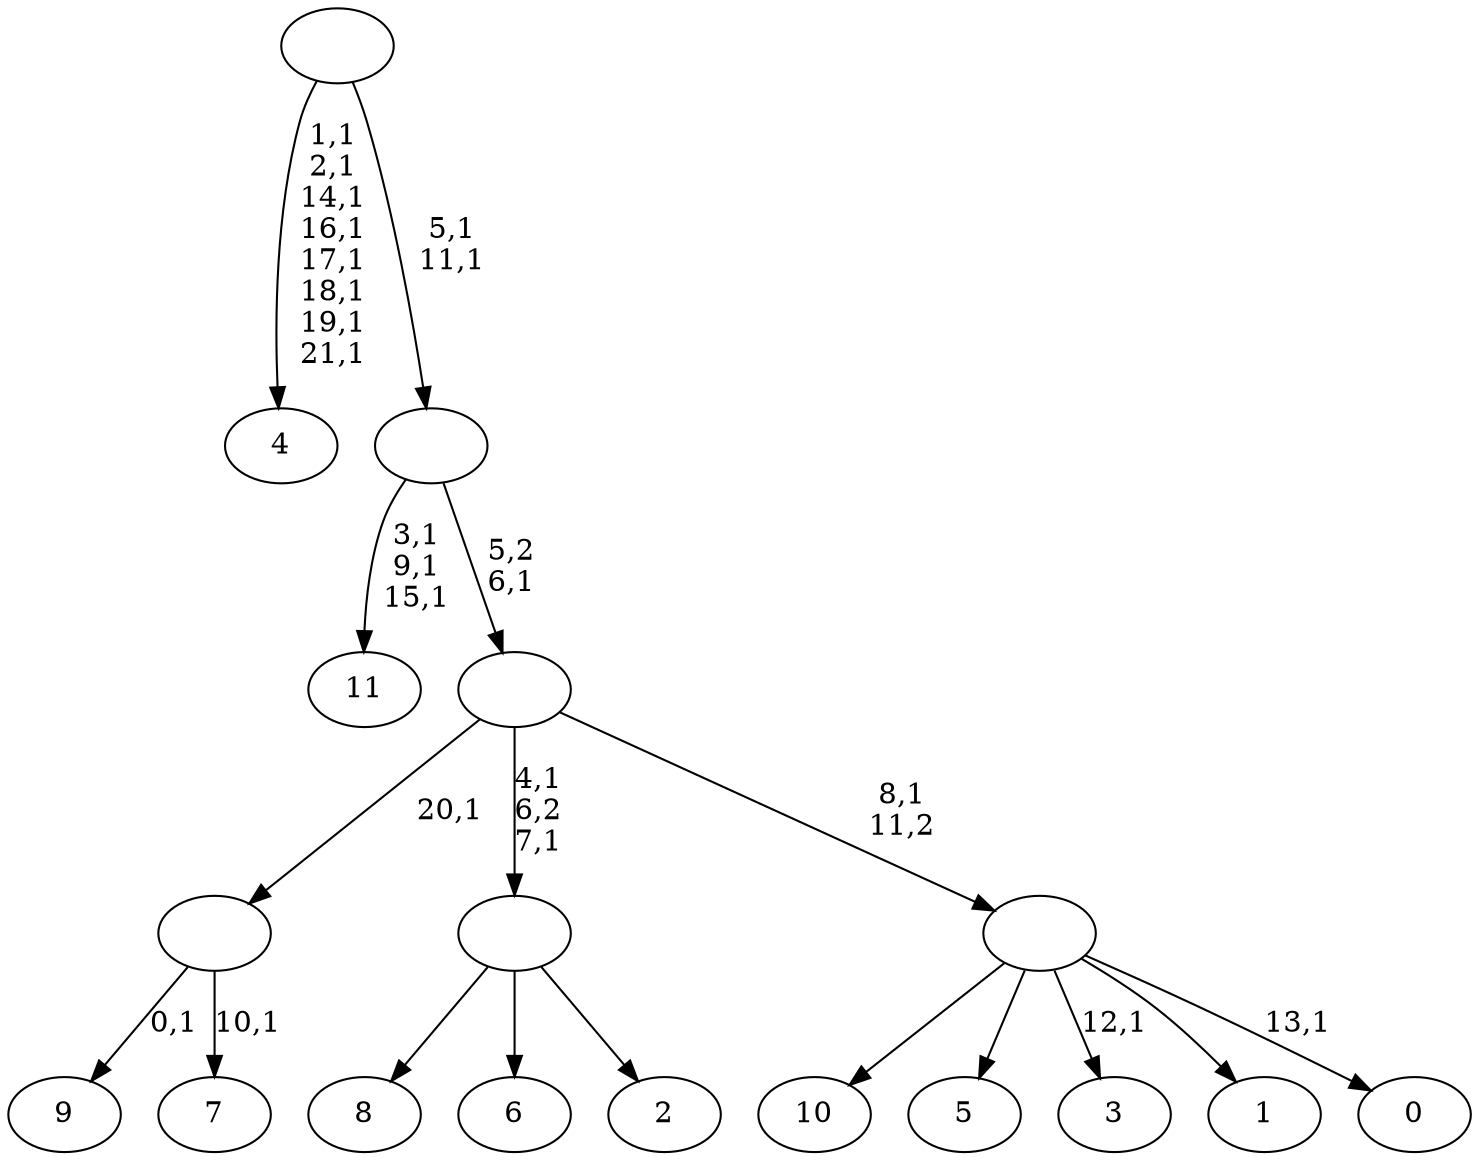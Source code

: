 digraph T {
	34 [label="11"]
	30 [label="10"]
	29 [label="9"]
	27 [label="8"]
	26 [label="7"]
	24 [label=""]
	23 [label="6"]
	22 [label="5"]
	21 [label="4"]
	12 [label="3"]
	10 [label="2"]
	9 [label=""]
	7 [label="1"]
	6 [label="0"]
	4 [label=""]
	3 [label=""]
	2 [label=""]
	0 [label=""]
	24 -> 26 [label="10,1"]
	24 -> 29 [label="0,1"]
	9 -> 27 [label=""]
	9 -> 23 [label=""]
	9 -> 10 [label=""]
	4 -> 6 [label="13,1"]
	4 -> 12 [label="12,1"]
	4 -> 30 [label=""]
	4 -> 22 [label=""]
	4 -> 7 [label=""]
	3 -> 9 [label="4,1\n6,2\n7,1"]
	3 -> 24 [label="20,1"]
	3 -> 4 [label="8,1\n11,2"]
	2 -> 34 [label="3,1\n9,1\n15,1"]
	2 -> 3 [label="5,2\n6,1"]
	0 -> 2 [label="5,1\n11,1"]
	0 -> 21 [label="1,1\n2,1\n14,1\n16,1\n17,1\n18,1\n19,1\n21,1"]
}

